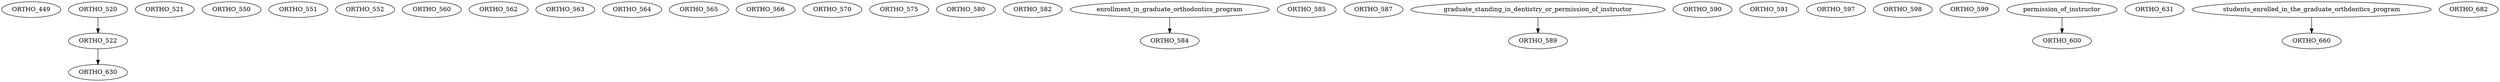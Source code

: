 digraph G {
    ORTHO_449;
    ORTHO_520;
    ORTHO_521;
    edge [color=black];
    ORTHO_520 -> ORTHO_522;
    ORTHO_550;
    ORTHO_551;
    ORTHO_552;
    ORTHO_560;
    ORTHO_562;
    ORTHO_563;
    ORTHO_564;
    ORTHO_565;
    ORTHO_566;
    ORTHO_570;
    ORTHO_575;
    ORTHO_580;
    ORTHO_582;
    edge [color=black];
    enrollment_in_graduate_orthodontics_program -> ORTHO_584;
    ORTHO_585;
    ORTHO_587;
    edge [color=black];
    graduate_standing_in_dentistry_or_permission_of_instructor -> ORTHO_589;
    ORTHO_590;
    ORTHO_591;
    ORTHO_597;
    ORTHO_598;
    ORTHO_599;
    edge [color=black];
    permission_of_instructor -> ORTHO_600;
    edge [color=black];
    ORTHO_522 -> ORTHO_630;
    ORTHO_631;
    edge [color=black];
    students_enrolled_in_the_graduate_orthdontics_program -> ORTHO_660;
    ORTHO_682;
}
